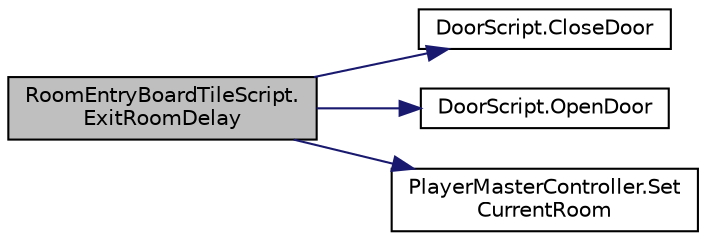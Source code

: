 digraph "RoomEntryBoardTileScript.ExitRoomDelay"
{
 // LATEX_PDF_SIZE
  edge [fontname="Helvetica",fontsize="10",labelfontname="Helvetica",labelfontsize="10"];
  node [fontname="Helvetica",fontsize="10",shape=record];
  rankdir="LR";
  Node1 [label="RoomEntryBoardTileScript.\lExitRoomDelay",height=0.2,width=0.4,color="black", fillcolor="grey75", style="filled", fontcolor="black",tooltip=" "];
  Node1 -> Node2 [color="midnightblue",fontsize="10",style="solid"];
  Node2 [label="DoorScript.CloseDoor",height=0.2,width=0.4,color="black", fillcolor="white", style="filled",URL="$class_door_script.html#adcc7e56a969266eee3abbbc6cca692da",tooltip=" "];
  Node1 -> Node3 [color="midnightblue",fontsize="10",style="solid"];
  Node3 [label="DoorScript.OpenDoor",height=0.2,width=0.4,color="black", fillcolor="white", style="filled",URL="$class_door_script.html#a2d8c537d4f48ea0e2b4c09eb9ef58d87",tooltip=" "];
  Node1 -> Node4 [color="midnightblue",fontsize="10",style="solid"];
  Node4 [label="PlayerMasterController.Set\lCurrentRoom",height=0.2,width=0.4,color="black", fillcolor="white", style="filled",URL="$class_player_master_controller.html#a31af976c4da1ec6cab348dce10be98f7",tooltip=" "];
}
